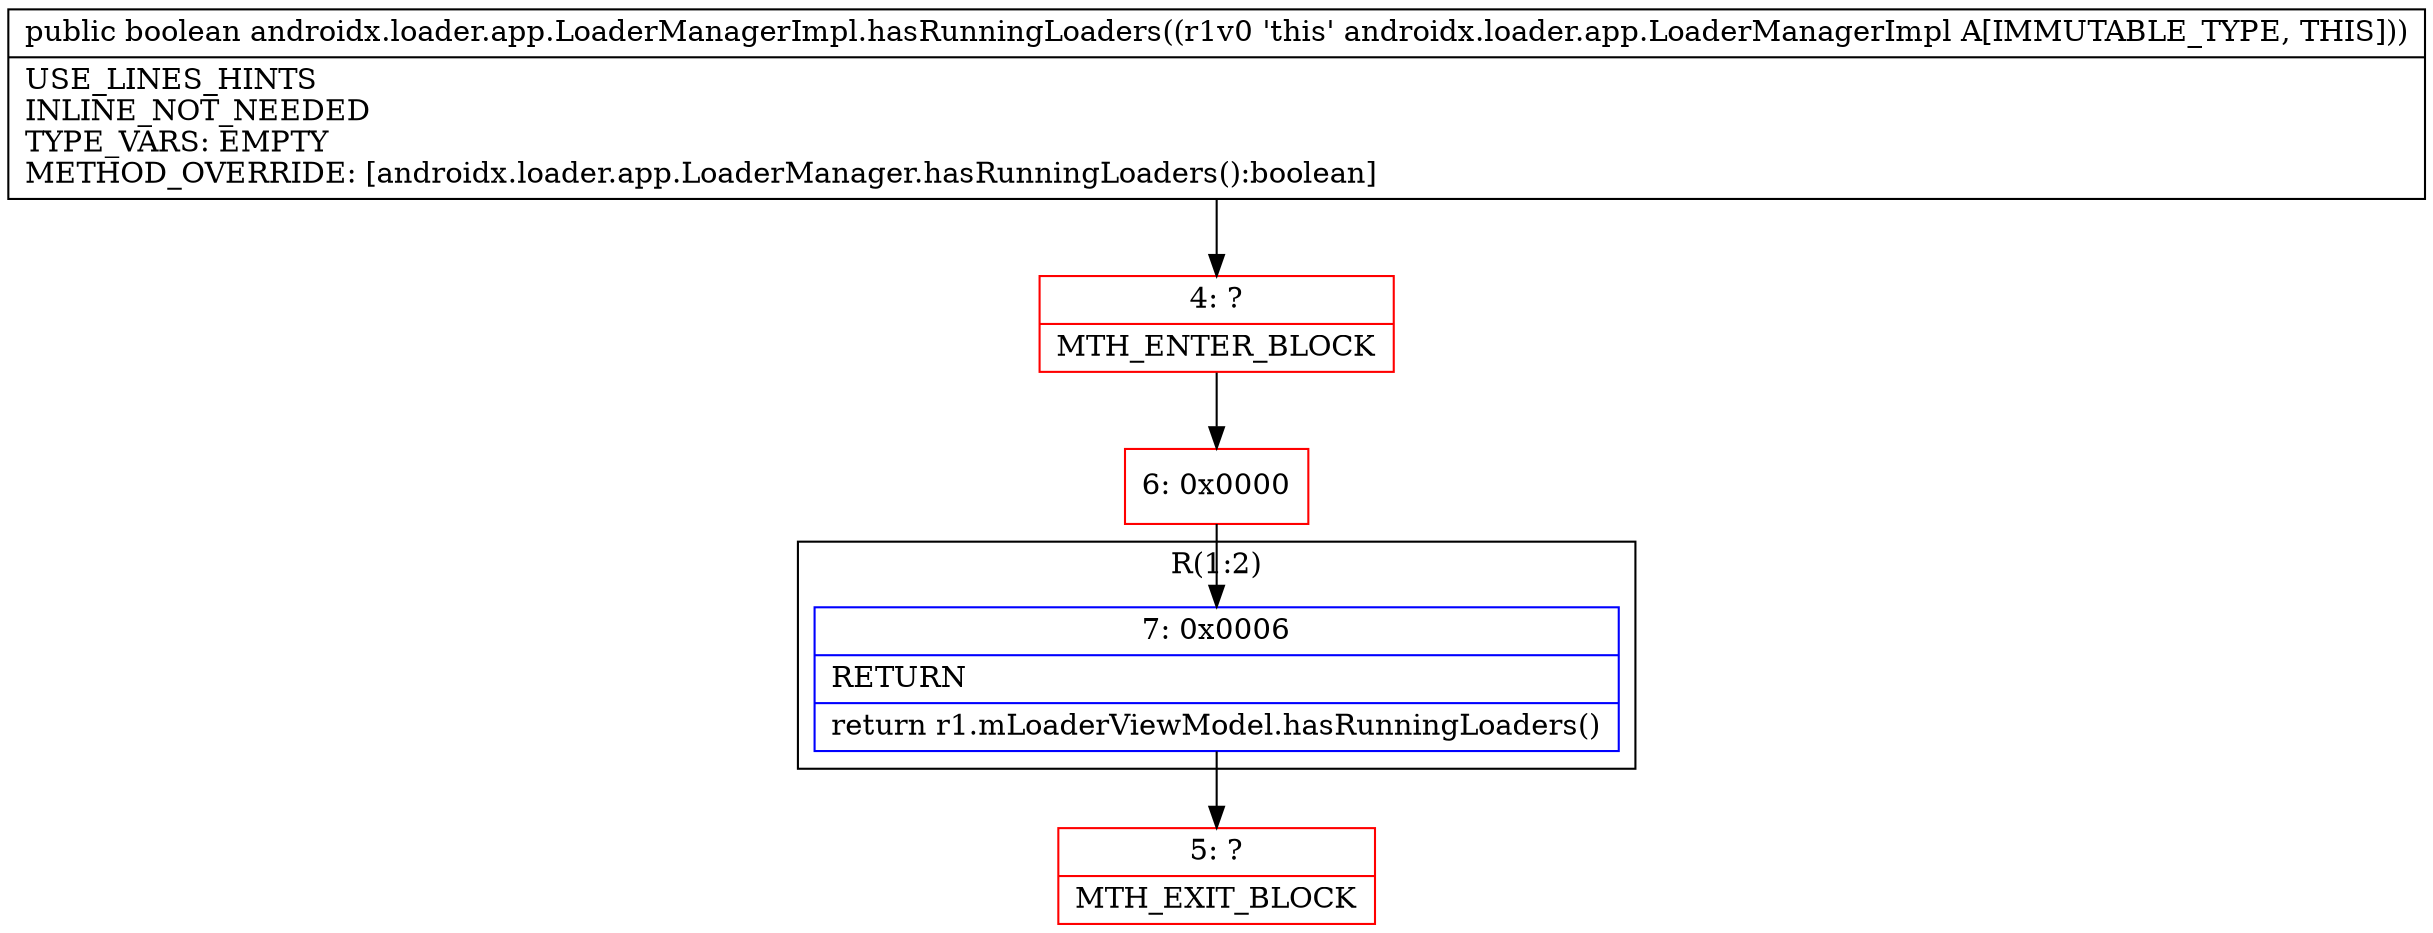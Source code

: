digraph "CFG forandroidx.loader.app.LoaderManagerImpl.hasRunningLoaders()Z" {
subgraph cluster_Region_1636559241 {
label = "R(1:2)";
node [shape=record,color=blue];
Node_7 [shape=record,label="{7\:\ 0x0006|RETURN\l|return r1.mLoaderViewModel.hasRunningLoaders()\l}"];
}
Node_4 [shape=record,color=red,label="{4\:\ ?|MTH_ENTER_BLOCK\l}"];
Node_6 [shape=record,color=red,label="{6\:\ 0x0000}"];
Node_5 [shape=record,color=red,label="{5\:\ ?|MTH_EXIT_BLOCK\l}"];
MethodNode[shape=record,label="{public boolean androidx.loader.app.LoaderManagerImpl.hasRunningLoaders((r1v0 'this' androidx.loader.app.LoaderManagerImpl A[IMMUTABLE_TYPE, THIS]))  | USE_LINES_HINTS\lINLINE_NOT_NEEDED\lTYPE_VARS: EMPTY\lMETHOD_OVERRIDE: [androidx.loader.app.LoaderManager.hasRunningLoaders():boolean]\l}"];
MethodNode -> Node_4;Node_7 -> Node_5;
Node_4 -> Node_6;
Node_6 -> Node_7;
}

